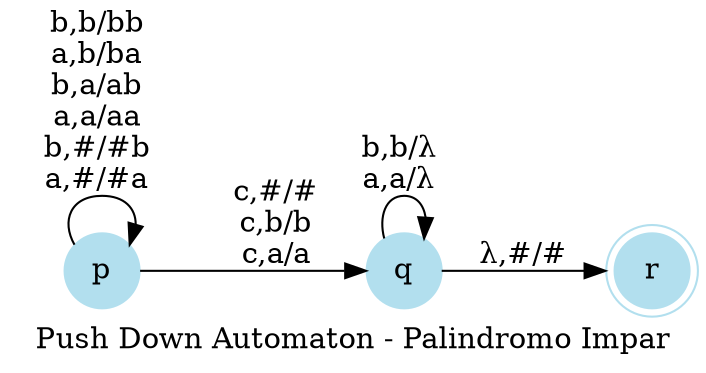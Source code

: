 digraph pushDownAutomaton {
	node [color=lightblue2 shape=circle style=filled]
	label="Push Down Automaton - Palindromo Impar"
	rankdir=LR size=10
	node [shape=doublecircle]
	r
	node [shape=circle]
	p -> p [label="b,b/bb 
a,b/ba 
b,a/ab 
a,a/aa 
b,#/#b 
a,#/#a 
"]
	p -> q [label="c,#/# 
c,b/b 
c,a/a 
"]
	q -> q [label="b,b/λ 
a,a/λ 
"]
	q -> r [label="λ,#/#"]
}
